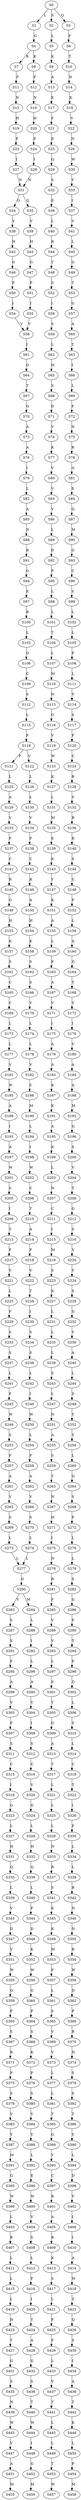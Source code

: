 strict digraph  {
	S0 -> S1 [ label = L ];
	S0 -> S2 [ label = S ];
	S0 -> S3 [ label = Q ];
	S1 -> S4 [ label = G ];
	S2 -> S5 [ label = L ];
	S3 -> S6 [ label = F ];
	S4 -> S7 [ label = R ];
	S4 -> S8 [ label = K ];
	S5 -> S9 [ label = K ];
	S6 -> S10 [ label = T ];
	S7 -> S11 [ label = F ];
	S8 -> S12 [ label = F ];
	S9 -> S13 [ label = A ];
	S10 -> S14 [ label = N ];
	S11 -> S15 [ label = N ];
	S12 -> S16 [ label = N ];
	S13 -> S17 [ label = E ];
	S14 -> S18 [ label = K ];
	S15 -> S19 [ label = H ];
	S16 -> S20 [ label = H ];
	S17 -> S21 [ label = F ];
	S18 -> S22 [ label = V ];
	S19 -> S23 [ label = F ];
	S20 -> S24 [ label = F ];
	S21 -> S25 [ label = E ];
	S22 -> S26 [ label = N ];
	S23 -> S27 [ label = I ];
	S24 -> S28 [ label = I ];
	S25 -> S29 [ label = Q ];
	S26 -> S30 [ label = W ];
	S27 -> S31 [ label = N ];
	S28 -> S31 [ label = N ];
	S29 -> S32 [ label = S ];
	S30 -> S33 [ label = Y ];
	S31 -> S34 [ label = G ];
	S31 -> S35 [ label = Q ];
	S32 -> S36 [ label = E ];
	S33 -> S37 [ label = I ];
	S34 -> S38 [ label = V ];
	S35 -> S39 [ label = V ];
	S36 -> S40 [ label = L ];
	S37 -> S41 [ label = V ];
	S38 -> S42 [ label = H ];
	S39 -> S43 [ label = H ];
	S40 -> S44 [ label = R ];
	S41 -> S45 [ label = L ];
	S42 -> S46 [ label = G ];
	S43 -> S47 [ label = G ];
	S44 -> S48 [ label = T ];
	S45 -> S49 [ label = G ];
	S46 -> S50 [ label = F ];
	S47 -> S51 [ label = F ];
	S48 -> S52 [ label = S ];
	S49 -> S53 [ label = T ];
	S50 -> S54 [ label = I ];
	S51 -> S55 [ label = I ];
	S52 -> S56 [ label = I ];
	S53 -> S57 [ label = G ];
	S54 -> S58 [ label = V ];
	S55 -> S58 [ label = V ];
	S56 -> S59 [ label = S ];
	S57 -> S60 [ label = A ];
	S58 -> S61 [ label = I ];
	S59 -> S62 [ label = L ];
	S60 -> S63 [ label = T ];
	S61 -> S64 [ label = G ];
	S62 -> S65 [ label = H ];
	S63 -> S66 [ label = I ];
	S64 -> S67 [ label = T ];
	S65 -> S68 [ label = S ];
	S66 -> S69 [ label = L ];
	S67 -> S70 [ label = G ];
	S68 -> S71 [ label = D ];
	S69 -> S72 [ label = F ];
	S70 -> S73 [ label = A ];
	S71 -> S74 [ label = V ];
	S72 -> S75 [ label = N ];
	S73 -> S76 [ label = A ];
	S74 -> S77 [ label = K ];
	S75 -> S78 [ label = R ];
	S76 -> S79 [ label = I ];
	S77 -> S80 [ label = V ];
	S78 -> S81 [ label = G ];
	S79 -> S82 [ label = L ];
	S80 -> S83 [ label = V ];
	S81 -> S84 [ label = E ];
	S82 -> S85 [ label = A ];
	S83 -> S86 [ label = V ];
	S84 -> S87 [ label = Q ];
	S85 -> S88 [ label = N ];
	S86 -> S89 [ label = L ];
	S87 -> S90 [ label = M ];
	S88 -> S91 [ label = R ];
	S89 -> S92 [ label = D ];
	S90 -> S93 [ label = G ];
	S91 -> S94 [ label = G ];
	S92 -> S95 [ label = P ];
	S93 -> S96 [ label = C ];
	S94 -> S97 [ label = E ];
	S95 -> S98 [ label = L ];
	S96 -> S99 [ label = S ];
	S97 -> S100 [ label = R ];
	S98 -> S101 [ label = L ];
	S99 -> S102 [ label = L ];
	S100 -> S103 [ label = L ];
	S101 -> S104 [ label = T ];
	S102 -> S105 [ label = L ];
	S103 -> S106 [ label = G ];
	S104 -> S107 [ label = L ];
	S105 -> S108 [ label = F ];
	S106 -> S109 [ label = C ];
	S107 -> S110 [ label = M ];
	S108 -> S111 [ label = L ];
	S109 -> S112 [ label = S ];
	S110 -> S113 [ label = N ];
	S111 -> S114 [ label = V ];
	S112 -> S115 [ label = L ];
	S113 -> S116 [ label = G ];
	S114 -> S117 [ label = S ];
	S115 -> S118 [ label = F ];
	S116 -> S119 [ label = V ];
	S117 -> S120 [ label = F ];
	S118 -> S121 [ label = F ];
	S118 -> S122 [ label = V ];
	S119 -> S123 [ label = W ];
	S120 -> S124 [ label = C ];
	S121 -> S125 [ label = L ];
	S122 -> S126 [ label = L ];
	S123 -> S127 [ label = K ];
	S124 -> S128 [ label = R ];
	S125 -> S129 [ label = A ];
	S126 -> S130 [ label = L ];
	S127 -> S131 [ label = L ];
	S128 -> S132 [ label = V ];
	S129 -> S133 [ label = V ];
	S130 -> S134 [ label = V ];
	S131 -> S135 [ label = M ];
	S132 -> S136 [ label = R ];
	S133 -> S137 [ label = F ];
	S134 -> S138 [ label = F ];
	S135 -> S139 [ label = E ];
	S136 -> S140 [ label = K ];
	S137 -> S141 [ label = C ];
	S138 -> S142 [ label = C ];
	S139 -> S143 [ label = K ];
	S140 -> S144 [ label = S ];
	S141 -> S145 [ label = R ];
	S142 -> S146 [ label = R ];
	S143 -> S147 [ label = Y ];
	S144 -> S148 [ label = C ];
	S145 -> S149 [ label = G ];
	S146 -> S150 [ label = A ];
	S147 -> S151 [ label = K ];
	S148 -> S152 [ label = F ];
	S149 -> S153 [ label = H ];
	S150 -> S154 [ label = H ];
	S151 -> S155 [ label = A ];
	S152 -> S156 [ label = L ];
	S153 -> S157 [ label = K ];
	S154 -> S158 [ label = K ];
	S155 -> S159 [ label = L ];
	S156 -> S160 [ label = A ];
	S157 -> S161 [ label = S ];
	S158 -> S162 [ label = S ];
	S159 -> S163 [ label = P ];
	S160 -> S164 [ label = G ];
	S161 -> S165 [ label = C ];
	S162 -> S166 [ label = S ];
	S163 -> S167 [ label = A ];
	S164 -> S168 [ label = T ];
	S165 -> S169 [ label = C ];
	S166 -> S170 [ label = V ];
	S167 -> S171 [ label = V ];
	S168 -> S172 [ label = V ];
	S169 -> S173 [ label = L ];
	S170 -> S174 [ label = L ];
	S171 -> S175 [ label = I ];
	S172 -> S176 [ label = I ];
	S173 -> S177 [ label = L ];
	S174 -> S178 [ label = L ];
	S175 -> S179 [ label = A ];
	S176 -> S180 [ label = V ];
	S177 -> S181 [ label = V ];
	S178 -> S182 [ label = V ];
	S179 -> S183 [ label = A ];
	S180 -> S184 [ label = A ];
	S181 -> S185 [ label = W ];
	S182 -> S186 [ label = C ];
	S183 -> S187 [ label = K ];
	S184 -> S188 [ label = A ];
	S185 -> S189 [ label = A ];
	S186 -> S190 [ label = M ];
	S187 -> S191 [ label = K ];
	S188 -> S192 [ label = M ];
	S189 -> S193 [ label = I ];
	S190 -> S194 [ label = L ];
	S191 -> S195 [ label = A ];
	S192 -> S196 [ label = G ];
	S193 -> S197 [ label = A ];
	S194 -> S198 [ label = I ];
	S195 -> S199 [ label = K ];
	S196 -> S200 [ label = S ];
	S197 -> S201 [ label = W ];
	S198 -> S202 [ label = W ];
	S199 -> S203 [ label = L ];
	S200 -> S204 [ label = V ];
	S201 -> S205 [ label = S ];
	S202 -> S206 [ label = C ];
	S203 -> S207 [ label = N ];
	S204 -> S208 [ label = T ];
	S205 -> S209 [ label = I ];
	S206 -> S210 [ label = T ];
	S207 -> S211 [ label = C ];
	S208 -> S212 [ label = G ];
	S209 -> S213 [ label = T ];
	S210 -> S214 [ label = A ];
	S211 -> S215 [ label = I ];
	S212 -> S216 [ label = S ];
	S213 -> S217 [ label = F ];
	S214 -> S218 [ label = F ];
	S215 -> S219 [ label = M ];
	S216 -> S220 [ label = V ];
	S217 -> S221 [ label = V ];
	S218 -> S222 [ label = V ];
	S219 -> S223 [ label = S ];
	S220 -> S224 [ label = V ];
	S221 -> S225 [ label = L ];
	S222 -> S226 [ label = T ];
	S223 -> S227 [ label = K ];
	S224 -> S228 [ label = S ];
	S225 -> S229 [ label = F ];
	S226 -> S230 [ label = I ];
	S227 -> S231 [ label = L ];
	S228 -> S232 [ label = G ];
	S229 -> S233 [ label = S ];
	S230 -> S234 [ label = S ];
	S231 -> S235 [ label = L ];
	S232 -> S236 [ label = Y ];
	S233 -> S237 [ label = S ];
	S234 -> S238 [ label = S ];
	S235 -> S239 [ label = L ];
	S236 -> S240 [ label = A ];
	S237 -> S241 [ label = L ];
	S238 -> S242 [ label = L ];
	S239 -> S243 [ label = S ];
	S240 -> S244 [ label = L ];
	S241 -> S245 [ label = F ];
	S242 -> S246 [ label = I ];
	S243 -> S247 [ label = L ];
	S244 -> S248 [ label = S ];
	S245 -> S249 [ label = W ];
	S246 -> S250 [ label = W ];
	S247 -> S251 [ label = N ];
	S248 -> S252 [ label = Y ];
	S249 -> S253 [ label = S ];
	S250 -> S254 [ label = L ];
	S251 -> S255 [ label = A ];
	S252 -> S256 [ label = Y ];
	S253 -> S257 [ label = F ];
	S254 -> S258 [ label = F ];
	S255 -> S259 [ label = S ];
	S256 -> S260 [ label = L ];
	S257 -> S261 [ label = A ];
	S258 -> S262 [ label = A ];
	S259 -> S263 [ label = T ];
	S260 -> S264 [ label = G ];
	S261 -> S265 [ label = V ];
	S262 -> S266 [ label = V ];
	S263 -> S267 [ label = N ];
	S264 -> S268 [ label = V ];
	S265 -> S269 [ label = S ];
	S266 -> S270 [ label = S ];
	S267 -> S271 [ label = H ];
	S268 -> S272 [ label = F ];
	S269 -> S273 [ label = L ];
	S270 -> S274 [ label = L ];
	S271 -> S275 [ label = I ];
	S272 -> S276 [ label = L ];
	S273 -> S277 [ label = L ];
	S274 -> S277 [ label = L ];
	S275 -> S278 [ label = N ];
	S276 -> S279 [ label = L ];
	S277 -> S280 [ label = G ];
	S278 -> S281 [ label = R ];
	S279 -> S282 [ label = S ];
	S280 -> S283 [ label = V ];
	S280 -> S284 [ label = M ];
	S281 -> S285 [ label = F ];
	S282 -> S286 [ label = G ];
	S283 -> S287 [ label = S ];
	S284 -> S288 [ label = L ];
	S285 -> S289 [ label = V ];
	S286 -> S290 [ label = F ];
	S287 -> S291 [ label = S ];
	S288 -> S292 [ label = I ];
	S289 -> S293 [ label = V ];
	S290 -> S294 [ label = T ];
	S291 -> S295 [ label = F ];
	S292 -> S296 [ label = L ];
	S293 -> S297 [ label = L ];
	S294 -> S298 [ label = F ];
	S295 -> S299 [ label = A ];
	S296 -> S300 [ label = A ];
	S297 -> S301 [ label = S ];
	S298 -> S302 [ label = G ];
	S299 -> S303 [ label = V ];
	S300 -> S304 [ label = V ];
	S301 -> S305 [ label = T ];
	S302 -> S306 [ label = L ];
	S303 -> S307 [ label = F ];
	S304 -> S308 [ label = I ];
	S305 -> S309 [ label = G ];
	S306 -> S310 [ label = V ];
	S307 -> S311 [ label = S ];
	S308 -> S312 [ label = S ];
	S309 -> S313 [ label = A ];
	S310 -> S314 [ label = L ];
	S311 -> S315 [ label = C ];
	S312 -> S316 [ label = C ];
	S313 -> S317 [ label = T ];
	S314 -> S318 [ label = C ];
	S315 -> S319 [ label = I ];
	S316 -> S320 [ label = V ];
	S317 -> S321 [ label = L ];
	S318 -> S322 [ label = T ];
	S319 -> S323 [ label = G ];
	S320 -> S324 [ label = G ];
	S321 -> S325 [ label = L ];
	S322 -> S326 [ label = I ];
	S323 -> S327 [ label = L ];
	S324 -> S328 [ label = L ];
	S325 -> S329 [ label = L ];
	S326 -> S330 [ label = F ];
	S327 -> S331 [ label = H ];
	S328 -> S332 [ label = H ];
	S329 -> S333 [ label = N ];
	S330 -> S334 [ label = L ];
	S331 -> S335 [ label = Q ];
	S332 -> S336 [ label = Q ];
	S333 -> S337 [ label = R ];
	S334 -> S338 [ label = L ];
	S335 -> S339 [ label = L ];
	S336 -> S340 [ label = L ];
	S337 -> S341 [ label = S ];
	S338 -> S342 [ label = R ];
	S339 -> S343 [ label = V ];
	S340 -> S344 [ label = F ];
	S341 -> S345 [ label = K ];
	S342 -> S346 [ label = N ];
	S343 -> S347 [ label = D ];
	S344 -> S348 [ label = D ];
	S345 -> S349 [ label = K ];
	S346 -> S350 [ label = N ];
	S347 -> S351 [ label = V ];
	S348 -> S352 [ label = K ];
	S349 -> S353 [ label = M ];
	S350 -> S354 [ label = R ];
	S351 -> S355 [ label = W ];
	S352 -> S356 [ label = W ];
	S353 -> S357 [ label = F ];
	S354 -> S358 [ label = W ];
	S355 -> S359 [ label = G ];
	S356 -> S360 [ label = G ];
	S357 -> S361 [ label = L ];
	S358 -> S362 [ label = D ];
	S359 -> S363 [ label = P ];
	S360 -> S364 [ label = P ];
	S361 -> S365 [ label = S ];
	S362 -> S366 [ label = P ];
	S363 -> S367 [ label = S ];
	S364 -> S368 [ label = S ];
	S365 -> S369 [ label = V ];
	S366 -> S370 [ label = R ];
	S367 -> S371 [ label = R ];
	S368 -> S372 [ label = K ];
	S369 -> S373 [ label = V ];
	S370 -> S374 [ label = N ];
	S371 -> S375 [ label = P ];
	S372 -> S376 [ label = P ];
	S373 -> S377 [ label = L ];
	S374 -> S378 [ label = S ];
	S375 -> S379 [ label = S ];
	S376 -> S380 [ label = S ];
	S377 -> S381 [ label = L ];
	S378 -> S382 [ label = S ];
	S379 -> S383 [ label = V ];
	S380 -> S384 [ label = V ];
	S381 -> S385 [ label = T ];
	S382 -> S386 [ label = T ];
	S383 -> S387 [ label = Y ];
	S384 -> S388 [ label = Y ];
	S385 -> S389 [ label = G ];
	S386 -> S390 [ label = Y ];
	S387 -> S391 [ label = M ];
	S388 -> S392 [ label = L ];
	S389 -> S393 [ label = Y ];
	S390 -> S394 [ label = L ];
	S391 -> S395 [ label = G ];
	S392 -> S396 [ label = E ];
	S393 -> S397 [ label = C ];
	S394 -> S398 [ label = D ];
	S395 -> S399 [ label = W ];
	S396 -> S400 [ label = W ];
	S397 -> S401 [ label = R ];
	S398 -> S402 [ label = V ];
	S399 -> S403 [ label = L ];
	S400 -> S404 [ label = V ];
	S401 -> S405 [ label = A ];
	S402 -> S406 [ label = I ];
	S403 -> S407 [ label = R ];
	S404 -> S408 [ label = S ];
	S405 -> S409 [ label = R ];
	S406 -> S410 [ label = I ];
	S407 -> S411 [ label = L ];
	S408 -> S412 [ label = L ];
	S409 -> S413 [ label = K ];
	S410 -> S414 [ label = A ];
	S411 -> S415 [ label = L ];
	S412 -> S416 [ label = F ];
	S413 -> S417 [ label = S ];
	S414 -> S418 [ label = W ];
	S415 -> S419 [ label = L ];
	S416 -> S420 [ label = I ];
	S417 -> S421 [ label = L ];
	S418 -> S422 [ label = T ];
	S419 -> S423 [ label = H ];
	S420 -> S424 [ label = T ];
	S421 -> S425 [ label = F ];
	S422 -> S426 [ label = Q ];
	S423 -> S427 [ label = T ];
	S424 -> S428 [ label = A ];
	S425 -> S429 [ label = F ];
	S426 -> S430 [ label = S ];
	S427 -> S431 [ label = G ];
	S428 -> S432 [ label = G ];
	S429 -> S433 [ label = L ];
	S430 -> S434 [ label = I ];
	S431 -> S435 [ label = S ];
	S432 -> S436 [ label = S ];
	S433 -> S437 [ label = V ];
	S434 -> S438 [ label = A ];
	S435 -> S439 [ label = N ];
	S436 -> S440 [ label = T ];
	S437 -> S441 [ label = T ];
	S438 -> S442 [ label = T ];
	S439 -> S443 [ label = W ];
	S440 -> S444 [ label = W ];
	S441 -> S445 [ label = L ];
	S442 -> S446 [ label = K ];
	S443 -> S447 [ label = V ];
	S444 -> S448 [ label = I ];
	S445 -> S449 [ label = L ];
	S446 -> S450 [ label = L ];
	S447 -> S451 [ label = A ];
	S448 -> S452 [ label = G ];
	S449 -> S453 [ label = T ];
	S450 -> S454 [ label = P ];
	S451 -> S455 [ label = M ];
	S452 -> S456 [ label = M ];
	S453 -> S457 [ label = W ];
	S454 -> S458 [ label = M ];
}
